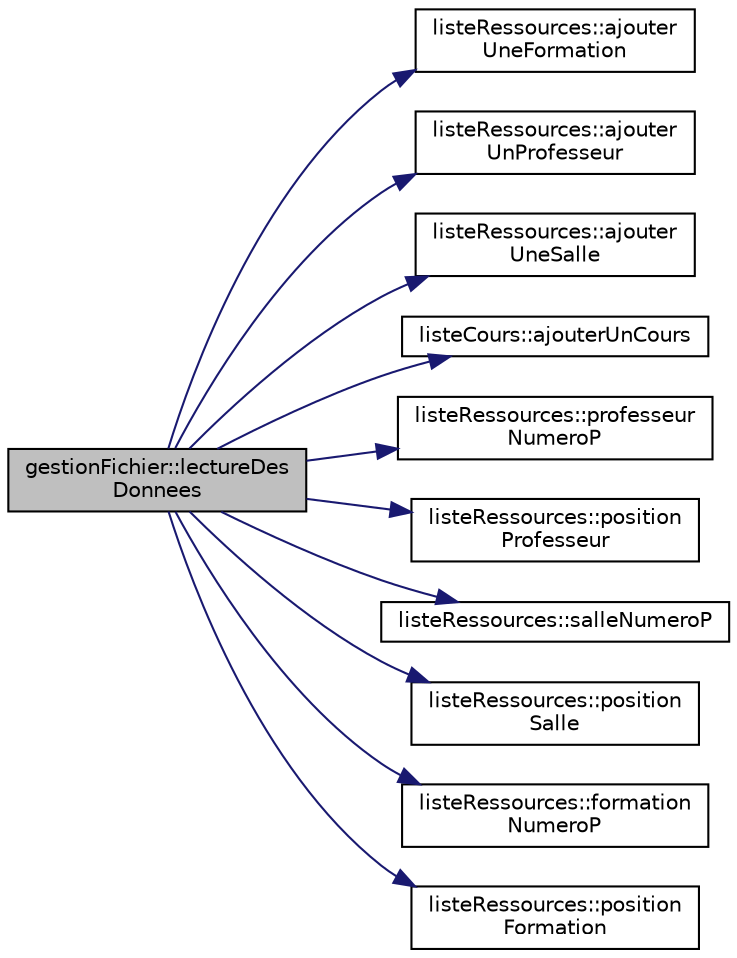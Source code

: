 digraph "gestionFichier::lectureDesDonnees"
{
  edge [fontname="Helvetica",fontsize="10",labelfontname="Helvetica",labelfontsize="10"];
  node [fontname="Helvetica",fontsize="10",shape=record];
  rankdir="LR";
  Node24 [label="gestionFichier::lectureDes\lDonnees",height=0.2,width=0.4,color="black", fillcolor="grey75", style="filled", fontcolor="black"];
  Node24 -> Node25 [color="midnightblue",fontsize="10",style="solid"];
  Node25 [label="listeRessources::ajouter\lUneFormation",height=0.2,width=0.4,color="black", fillcolor="white", style="filled",URL="$classliste_ressources.html#a3b12d0a99dedc81a6a9ddfde375f3c3e",tooltip="Ajoute une formation. "];
  Node24 -> Node26 [color="midnightblue",fontsize="10",style="solid"];
  Node26 [label="listeRessources::ajouter\lUnProfesseur",height=0.2,width=0.4,color="black", fillcolor="white", style="filled",URL="$classliste_ressources.html#afb8d1bb96971684ed945622b462fcd5d",tooltip="Ajoute un professeur. "];
  Node24 -> Node27 [color="midnightblue",fontsize="10",style="solid"];
  Node27 [label="listeRessources::ajouter\lUneSalle",height=0.2,width=0.4,color="black", fillcolor="white", style="filled",URL="$classliste_ressources.html#ae5c412bcd7a536081d98181e836d578b",tooltip="Ajoute une salle. "];
  Node24 -> Node28 [color="midnightblue",fontsize="10",style="solid"];
  Node28 [label="listeCours::ajouterUnCours",height=0.2,width=0.4,color="black", fillcolor="white", style="filled",URL="$classliste_cours.html#aacc38305cfea76d8cc77d710d144ce8b",tooltip="Ajoute un cours. "];
  Node24 -> Node29 [color="midnightblue",fontsize="10",style="solid"];
  Node29 [label="listeRessources::professeur\lNumeroP",height=0.2,width=0.4,color="black", fillcolor="white", style="filled",URL="$classliste_ressources.html#a48e60720782a54d95bbc708cac235951",tooltip="Renvoie le professeur dont le numero est entre en parametre. "];
  Node24 -> Node30 [color="midnightblue",fontsize="10",style="solid"];
  Node30 [label="listeRessources::position\lProfesseur",height=0.2,width=0.4,color="black", fillcolor="white", style="filled",URL="$classliste_ressources.html#a1d7b514a5f879849283a5326bd102d9c",tooltip="Renvoie la position du professeur dont le nom est entre en parametre. "];
  Node24 -> Node31 [color="midnightblue",fontsize="10",style="solid"];
  Node31 [label="listeRessources::salleNumeroP",height=0.2,width=0.4,color="black", fillcolor="white", style="filled",URL="$classliste_ressources.html#a1badd55beb2e05645cc17d488fd0a3b9",tooltip="Renvoie la salle dont le numero est entre en parametre. "];
  Node24 -> Node32 [color="midnightblue",fontsize="10",style="solid"];
  Node32 [label="listeRessources::position\lSalle",height=0.2,width=0.4,color="black", fillcolor="white", style="filled",URL="$classliste_ressources.html#ad4f9c36ed425f2a3d4ca161abd6198da",tooltip="Renvoie la position de la salle dont le nom est entre en parametre. "];
  Node24 -> Node33 [color="midnightblue",fontsize="10",style="solid"];
  Node33 [label="listeRessources::formation\lNumeroP",height=0.2,width=0.4,color="black", fillcolor="white", style="filled",URL="$classliste_ressources.html#a71ef69325d349c087c995f5aac9b9f27",tooltip="Renvoie la formation dont le numero est entre en parametre. "];
  Node24 -> Node34 [color="midnightblue",fontsize="10",style="solid"];
  Node34 [label="listeRessources::position\lFormation",height=0.2,width=0.4,color="black", fillcolor="white", style="filled",URL="$classliste_ressources.html#a1649d1144f57339c52731acf2d5cfa51",tooltip="Renvoie la position de la formation dont le nom est entre en parametre. "];
}
